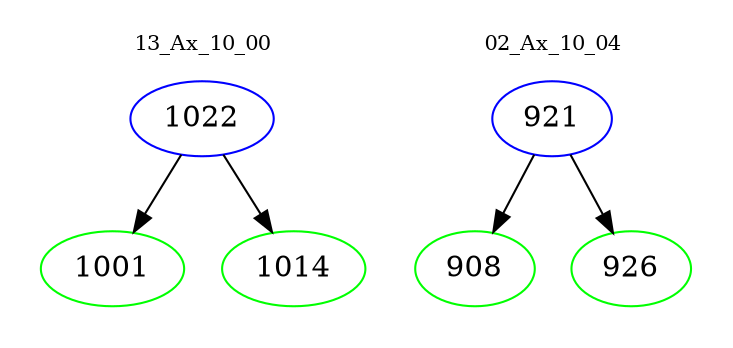 digraph{
subgraph cluster_0 {
color = white
label = "13_Ax_10_00";
fontsize=10;
T0_1022 [label="1022", color="blue"]
T0_1022 -> T0_1001 [color="black"]
T0_1001 [label="1001", color="green"]
T0_1022 -> T0_1014 [color="black"]
T0_1014 [label="1014", color="green"]
}
subgraph cluster_1 {
color = white
label = "02_Ax_10_04";
fontsize=10;
T1_921 [label="921", color="blue"]
T1_921 -> T1_908 [color="black"]
T1_908 [label="908", color="green"]
T1_921 -> T1_926 [color="black"]
T1_926 [label="926", color="green"]
}
}
